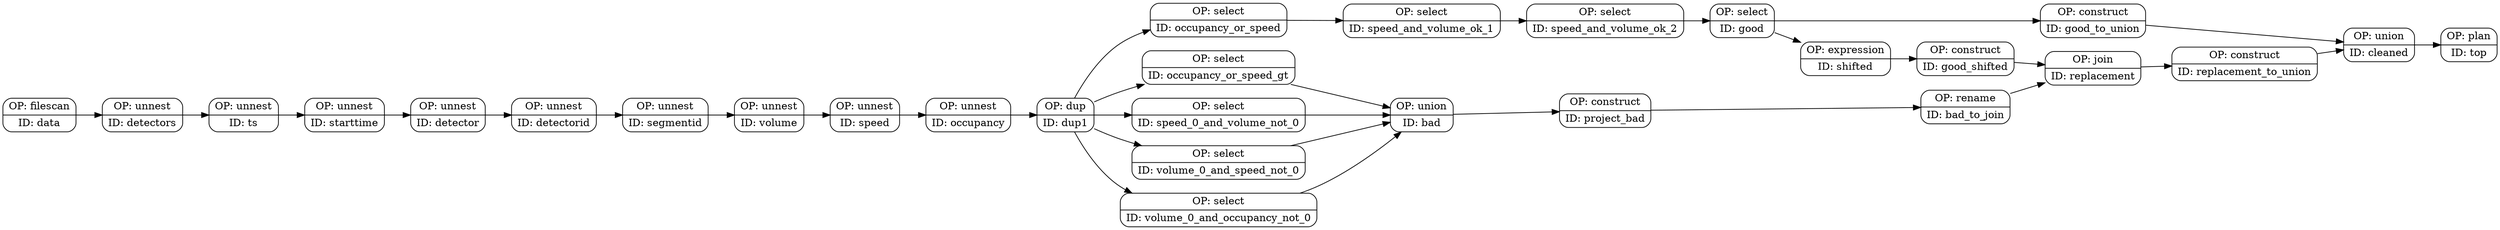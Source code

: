 digraph tree {
rankdir="LR"
node [shape=record];
node [style=rounded];
"top" [label="OP: plan | {ID: top}"];
"data" [label="OP: filescan | {ID: data}"];
"detectors" [label="OP: unnest | {ID: detectors}"];
"ts" [label="OP: unnest | {ID: ts}"];
"starttime" [label="OP: unnest | {ID: starttime}"];
"detector" [label="OP: unnest | {ID: detector}"];
"detectorid" [label="OP: unnest | {ID: detectorid}"];
"segmentid" [label="OP: unnest | {ID: segmentid}"];
"volume" [label="OP: unnest | {ID: volume}"];
"speed" [label="OP: unnest | {ID: speed}"];
"occupancy" [label="OP: unnest | {ID: occupancy}"];
"dup1" [label="OP: dup | {ID: dup1}"];
"occupancy_or_speed" [label="OP: select | {ID: occupancy_or_speed}"];
"speed_and_volume_ok_1" [label="OP: select | {ID: speed_and_volume_ok_1}"];
"speed_and_volume_ok_2" [label="OP: select | {ID: speed_and_volume_ok_2}"];
"good" [label="OP: select | {ID: good}"];
"good_to_union" [label="OP: construct | {ID: good_to_union}"];
"shifted" [label="OP: expression | {ID: shifted}"];
"good_shifted" [label="OP: construct | {ID: good_shifted}"];
"occupancy_or_speed_gt" [label="OP: select | {ID: occupancy_or_speed_gt}"];
"speed_0_and_volume_not_0" [label="OP: select | {ID: speed_0_and_volume_not_0}"];
"volume_0_and_speed_not_0" [label="OP: select | {ID: volume_0_and_speed_not_0}"];
"volume_0_and_occupancy_not_0" [label="OP: select | {ID: volume_0_and_occupancy_not_0}"];
"bad" [label="OP: union | {ID: bad}"];
"project_bad" [label="OP: construct | {ID: project_bad}"];
"bad_to_join" [label="OP: rename | {ID: bad_to_join}"];
"replacement" [label="OP: join | {ID: replacement}"];
"replacement_to_union" [label="OP: construct | {ID: replacement_to_union}"];
"cleaned" [label="OP: union | {ID: cleaned}"];
"cleaned" -> "top";
"data" -> "detectors";
"detectors" -> "ts";
"ts" -> "starttime";
"starttime" -> "detector";
"detector" -> "detectorid";
"detectorid" -> "segmentid";
"segmentid" -> "volume";
"volume" -> "speed";
"speed" -> "occupancy";
"occupancy" -> "dup1";
"dup1" -> "occupancy_or_speed";
"occupancy_or_speed" -> "speed_and_volume_ok_1";
"speed_and_volume_ok_1" -> "speed_and_volume_ok_2";
"speed_and_volume_ok_2" -> "good";
"good" -> "good_to_union";
"good" -> "shifted";
"shifted" -> "good_shifted";
"dup1" -> "occupancy_or_speed_gt";
"dup1" -> "speed_0_and_volume_not_0";
"dup1" -> "volume_0_and_speed_not_0";
"dup1" -> "volume_0_and_occupancy_not_0";
"occupancy_or_speed_gt" -> "bad";
"speed_0_and_volume_not_0" -> "bad";
"volume_0_and_speed_not_0" -> "bad";
"volume_0_and_occupancy_not_0" -> "bad";
"bad" -> "project_bad";
"project_bad" -> "bad_to_join";
"good_shifted" -> "replacement";
"bad_to_join" -> "replacement";
"replacement" -> "replacement_to_union";
"replacement_to_union" -> "cleaned";
"good_to_union" -> "cleaned";
}
